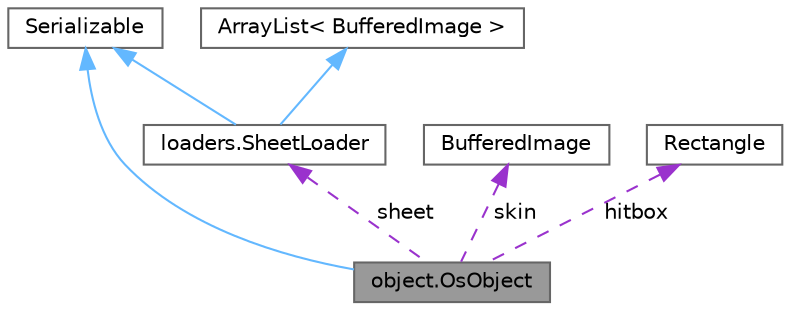digraph "object.OsObject"
{
 // LATEX_PDF_SIZE
  bgcolor="transparent";
  edge [fontname=Helvetica,fontsize=10,labelfontname=Helvetica,labelfontsize=10];
  node [fontname=Helvetica,fontsize=10,shape=box,height=0.2,width=0.4];
  Node1 [label="object.OsObject",height=0.2,width=0.4,color="gray40", fillcolor="grey60", style="filled", fontcolor="black",tooltip=" "];
  Node2 -> Node1 [dir="back",color="steelblue1",style="solid"];
  Node2 [label="Serializable",height=0.2,width=0.4,color="gray40", fillcolor="white", style="filled",tooltip=" "];
  Node3 -> Node1 [dir="back",color="darkorchid3",style="dashed",label=" skin" ];
  Node3 [label="BufferedImage",height=0.2,width=0.4,color="gray40", fillcolor="white", style="filled",tooltip=" "];
  Node4 -> Node1 [dir="back",color="darkorchid3",style="dashed",label=" sheet" ];
  Node4 [label="loaders.SheetLoader",height=0.2,width=0.4,color="gray40", fillcolor="white", style="filled",URL="$classloaders_1_1_sheet_loader.html",tooltip=" "];
  Node5 -> Node4 [dir="back",color="steelblue1",style="solid"];
  Node5 [label="ArrayList\< BufferedImage \>",height=0.2,width=0.4,color="gray40", fillcolor="white", style="filled",tooltip=" "];
  Node2 -> Node4 [dir="back",color="steelblue1",style="solid"];
  Node6 -> Node1 [dir="back",color="darkorchid3",style="dashed",label=" hitbox" ];
  Node6 [label="Rectangle",height=0.2,width=0.4,color="gray40", fillcolor="white", style="filled",tooltip=" "];
}
